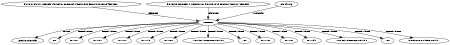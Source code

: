 digraph G {
size="3,3";
node [fontsize=7, fontname="Helvetica"];
edge [fontsize=7, fontname="Helvetica"];
node0 [label="AF128501", width=0.27433100247,height=0.27433100247];
node1 [label="Evolution and phylogenetic information content of mitochondrial genomic structural features...", width=0.27433100247,height=0.27433100247];
node2 [label="Evaluating trans-tethys migration: an example using acrodont lizard phylogenetics", width=0.27433100247,height=0.27433100247];
node3 [label="CAS 194476", width=0.27433100247,height=0.27433100247];
node4 [label="Japalura splendida", width=0.27433100247,height=0.27433100247];
node5 [label="COI", width=0.27433100247,height=0.27433100247];
node6 [label="tRNA-Tyr", width=0.27433100247,height=0.27433100247];
node7 [label="tRNA-Cys", width=0.27433100247,height=0.27433100247];
node8 [label="tRNA-Asn", width=0.27433100247,height=0.27433100247];
node9 [label="tRNA-Ala", width=0.27433100247,height=0.27433100247];
node10 [label="tRNA-Trp", width=0.27433100247,height=0.27433100247];
node11 [label="NADH dehydrogenase subunit 2", width=0.27433100247,height=0.27433100247];
node12 [label="ND2", width=0.27433100247,height=0.27433100247];
node13 [label="tRNA-Met", width=0.27433100247,height=0.27433100247];
node14 [label="tRNA-Ile", width=0.27433100247,height=0.27433100247];
node15 [label="tRNA-Gln", width=0.27433100247,height=0.27433100247];
node16 [label="NADH dehydrogenase subunit 1", width=0.27433100247,height=0.27433100247];
node17 [label="ND1", width=0.27433100247,height=0.27433100247];
node18 [label="cytochrome c oxidase subunit I", width=0.27433100247,height=0.27433100247];
node1 -> node0 [label="references"];
node2 -> node0 [label="references"];
node3 -> node0 [label="voucher_for"];
node0 -> node4 [label="source"];
node0 -> node5 [label="taggedWithTag"];
node0 -> node6 [label="taggedWithTag"];
node0 -> node7 [label="taggedWithTag"];
node0 -> node8 [label="taggedWithTag"];
node0 -> node9 [label="taggedWithTag"];
node0 -> node10 [label="taggedWithTag"];
node0 -> node11 [label="taggedWithTag"];
node0 -> node12 [label="taggedWithTag"];
node0 -> node13 [label="taggedWithTag"];
node0 -> node14 [label="taggedWithTag"];
node0 -> node15 [label="taggedWithTag"];
node0 -> node16 [label="taggedWithTag"];
node0 -> node17 [label="taggedWithTag"];
node0 -> node18 [label="taggedWithTag"];
}

